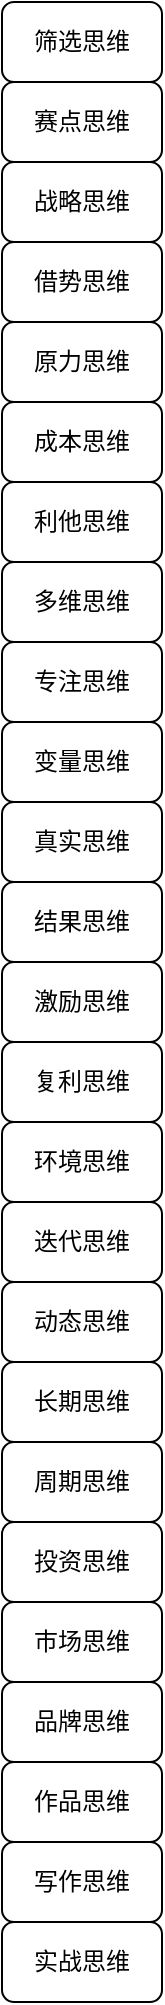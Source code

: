 <mxfile version="24.4.8" type="github">
  <diagram name="第 1 页" id="B3NVgEC1TPL2r2JH5KPZ">
    <mxGraphModel dx="1221" dy="725" grid="1" gridSize="10" guides="1" tooltips="1" connect="1" arrows="1" fold="1" page="1" pageScale="1" pageWidth="827" pageHeight="1169" math="0" shadow="0">
      <root>
        <mxCell id="0" />
        <mxCell id="1" parent="0" />
        <mxCell id="o9pA-VV171bVuTWOxK52-1" value="筛选思维" style="rounded=1;whiteSpace=wrap;html=1;" vertex="1" parent="1">
          <mxGeometry x="160" width="80" height="40" as="geometry" />
        </mxCell>
        <mxCell id="o9pA-VV171bVuTWOxK52-4" value="实战思维" style="rounded=1;whiteSpace=wrap;html=1;" vertex="1" parent="1">
          <mxGeometry x="160" y="960" width="80" height="40" as="geometry" />
        </mxCell>
        <mxCell id="o9pA-VV171bVuTWOxK52-5" value="写作思维" style="rounded=1;whiteSpace=wrap;html=1;" vertex="1" parent="1">
          <mxGeometry x="160" y="920" width="80" height="40" as="geometry" />
        </mxCell>
        <mxCell id="o9pA-VV171bVuTWOxK52-6" value="作品思维" style="rounded=1;whiteSpace=wrap;html=1;" vertex="1" parent="1">
          <mxGeometry x="160" y="880" width="80" height="40" as="geometry" />
        </mxCell>
        <mxCell id="o9pA-VV171bVuTWOxK52-7" value="品牌思维" style="rounded=1;whiteSpace=wrap;html=1;" vertex="1" parent="1">
          <mxGeometry x="160" y="840" width="80" height="40" as="geometry" />
        </mxCell>
        <mxCell id="o9pA-VV171bVuTWOxK52-8" value="市场思维" style="rounded=1;whiteSpace=wrap;html=1;" vertex="1" parent="1">
          <mxGeometry x="160" y="800" width="80" height="40" as="geometry" />
        </mxCell>
        <mxCell id="o9pA-VV171bVuTWOxK52-9" value="投资思维" style="rounded=1;whiteSpace=wrap;html=1;" vertex="1" parent="1">
          <mxGeometry x="160" y="760" width="80" height="40" as="geometry" />
        </mxCell>
        <mxCell id="o9pA-VV171bVuTWOxK52-10" value="周期思维" style="rounded=1;whiteSpace=wrap;html=1;" vertex="1" parent="1">
          <mxGeometry x="160" y="720" width="80" height="40" as="geometry" />
        </mxCell>
        <mxCell id="o9pA-VV171bVuTWOxK52-11" value="长期思维" style="rounded=1;whiteSpace=wrap;html=1;" vertex="1" parent="1">
          <mxGeometry x="160" y="680" width="80" height="40" as="geometry" />
        </mxCell>
        <mxCell id="o9pA-VV171bVuTWOxK52-12" value="动态思维" style="rounded=1;whiteSpace=wrap;html=1;" vertex="1" parent="1">
          <mxGeometry x="160" y="640" width="80" height="40" as="geometry" />
        </mxCell>
        <mxCell id="o9pA-VV171bVuTWOxK52-13" value="迭代思维" style="rounded=1;whiteSpace=wrap;html=1;" vertex="1" parent="1">
          <mxGeometry x="160" y="600" width="80" height="40" as="geometry" />
        </mxCell>
        <mxCell id="o9pA-VV171bVuTWOxK52-14" value="环境思维" style="rounded=1;whiteSpace=wrap;html=1;" vertex="1" parent="1">
          <mxGeometry x="160" y="560" width="80" height="40" as="geometry" />
        </mxCell>
        <mxCell id="o9pA-VV171bVuTWOxK52-15" value="复利思维" style="rounded=1;whiteSpace=wrap;html=1;" vertex="1" parent="1">
          <mxGeometry x="160" y="520" width="80" height="40" as="geometry" />
        </mxCell>
        <mxCell id="o9pA-VV171bVuTWOxK52-16" value="激励思维" style="rounded=1;whiteSpace=wrap;html=1;" vertex="1" parent="1">
          <mxGeometry x="160" y="480" width="80" height="40" as="geometry" />
        </mxCell>
        <mxCell id="o9pA-VV171bVuTWOxK52-17" value="结果思维" style="rounded=1;whiteSpace=wrap;html=1;" vertex="1" parent="1">
          <mxGeometry x="160" y="440" width="80" height="40" as="geometry" />
        </mxCell>
        <mxCell id="o9pA-VV171bVuTWOxK52-18" value="真实思维" style="rounded=1;whiteSpace=wrap;html=1;" vertex="1" parent="1">
          <mxGeometry x="160" y="400" width="80" height="40" as="geometry" />
        </mxCell>
        <mxCell id="o9pA-VV171bVuTWOxK52-19" value="变量思维" style="rounded=1;whiteSpace=wrap;html=1;" vertex="1" parent="1">
          <mxGeometry x="160" y="360" width="80" height="40" as="geometry" />
        </mxCell>
        <mxCell id="o9pA-VV171bVuTWOxK52-20" value="专注思维" style="rounded=1;whiteSpace=wrap;html=1;" vertex="1" parent="1">
          <mxGeometry x="160" y="320" width="80" height="40" as="geometry" />
        </mxCell>
        <mxCell id="o9pA-VV171bVuTWOxK52-21" value="多维思维" style="rounded=1;whiteSpace=wrap;html=1;" vertex="1" parent="1">
          <mxGeometry x="160" y="280" width="80" height="40" as="geometry" />
        </mxCell>
        <mxCell id="o9pA-VV171bVuTWOxK52-22" value="利他思维" style="rounded=1;whiteSpace=wrap;html=1;" vertex="1" parent="1">
          <mxGeometry x="160" y="240" width="80" height="40" as="geometry" />
        </mxCell>
        <mxCell id="o9pA-VV171bVuTWOxK52-23" value="成本思维" style="rounded=1;whiteSpace=wrap;html=1;" vertex="1" parent="1">
          <mxGeometry x="160" y="200" width="80" height="40" as="geometry" />
        </mxCell>
        <mxCell id="o9pA-VV171bVuTWOxK52-24" value="原力思维" style="rounded=1;whiteSpace=wrap;html=1;" vertex="1" parent="1">
          <mxGeometry x="160" y="160" width="80" height="40" as="geometry" />
        </mxCell>
        <mxCell id="o9pA-VV171bVuTWOxK52-25" value="借势思维" style="rounded=1;whiteSpace=wrap;html=1;" vertex="1" parent="1">
          <mxGeometry x="160" y="120" width="80" height="40" as="geometry" />
        </mxCell>
        <mxCell id="o9pA-VV171bVuTWOxK52-26" value="战略思维" style="rounded=1;whiteSpace=wrap;html=1;" vertex="1" parent="1">
          <mxGeometry x="160" y="80" width="80" height="40" as="geometry" />
        </mxCell>
        <mxCell id="o9pA-VV171bVuTWOxK52-27" value="赛点思维" style="rounded=1;whiteSpace=wrap;html=1;" vertex="1" parent="1">
          <mxGeometry x="160" y="40" width="80" height="40" as="geometry" />
        </mxCell>
      </root>
    </mxGraphModel>
  </diagram>
</mxfile>
